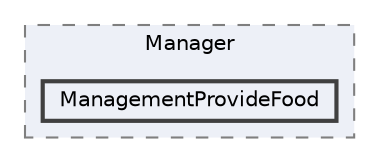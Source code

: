 digraph "201_Lobby_Common/Manager/ManagementProvideFood"
{
 // LATEX_PDF_SIZE
  bgcolor="transparent";
  edge [fontname=Helvetica,fontsize=10,labelfontname=Helvetica,labelfontsize=10];
  node [fontname=Helvetica,fontsize=10,shape=box,height=0.2,width=0.4];
  compound=true
  subgraph clusterdir_1a029d84815b3570fbbb85832e0c4b32 {
    graph [ bgcolor="#edf0f7", pencolor="grey50", label="Manager", fontname=Helvetica,fontsize=10 style="filled,dashed", URL="dir_1a029d84815b3570fbbb85832e0c4b32.html",tooltip=""]
  dir_ceafd3fdbcfe397f24eeeb7faf43823b [label="ManagementProvideFood", fillcolor="#edf0f7", color="grey25", style="filled,bold", URL="dir_ceafd3fdbcfe397f24eeeb7faf43823b.html",tooltip=""];
  }
}
